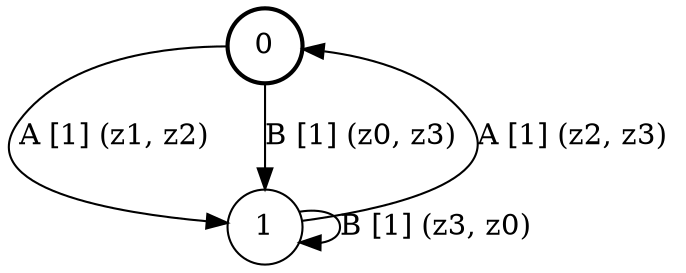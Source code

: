 # generated file, don't try to modify
# command: dot -Tpng <filename> > tree.png
digraph Automaton {
    node [shape = circle];
    0 [style = "bold"];
    0 -> 1 [label = "A [1] (z1, z2) "];
    0 -> 1 [label = "B [1] (z0, z3) "];
    1 -> 0 [label = "A [1] (z2, z3) "];
    1 -> 1 [label = "B [1] (z3, z0) "];
}
